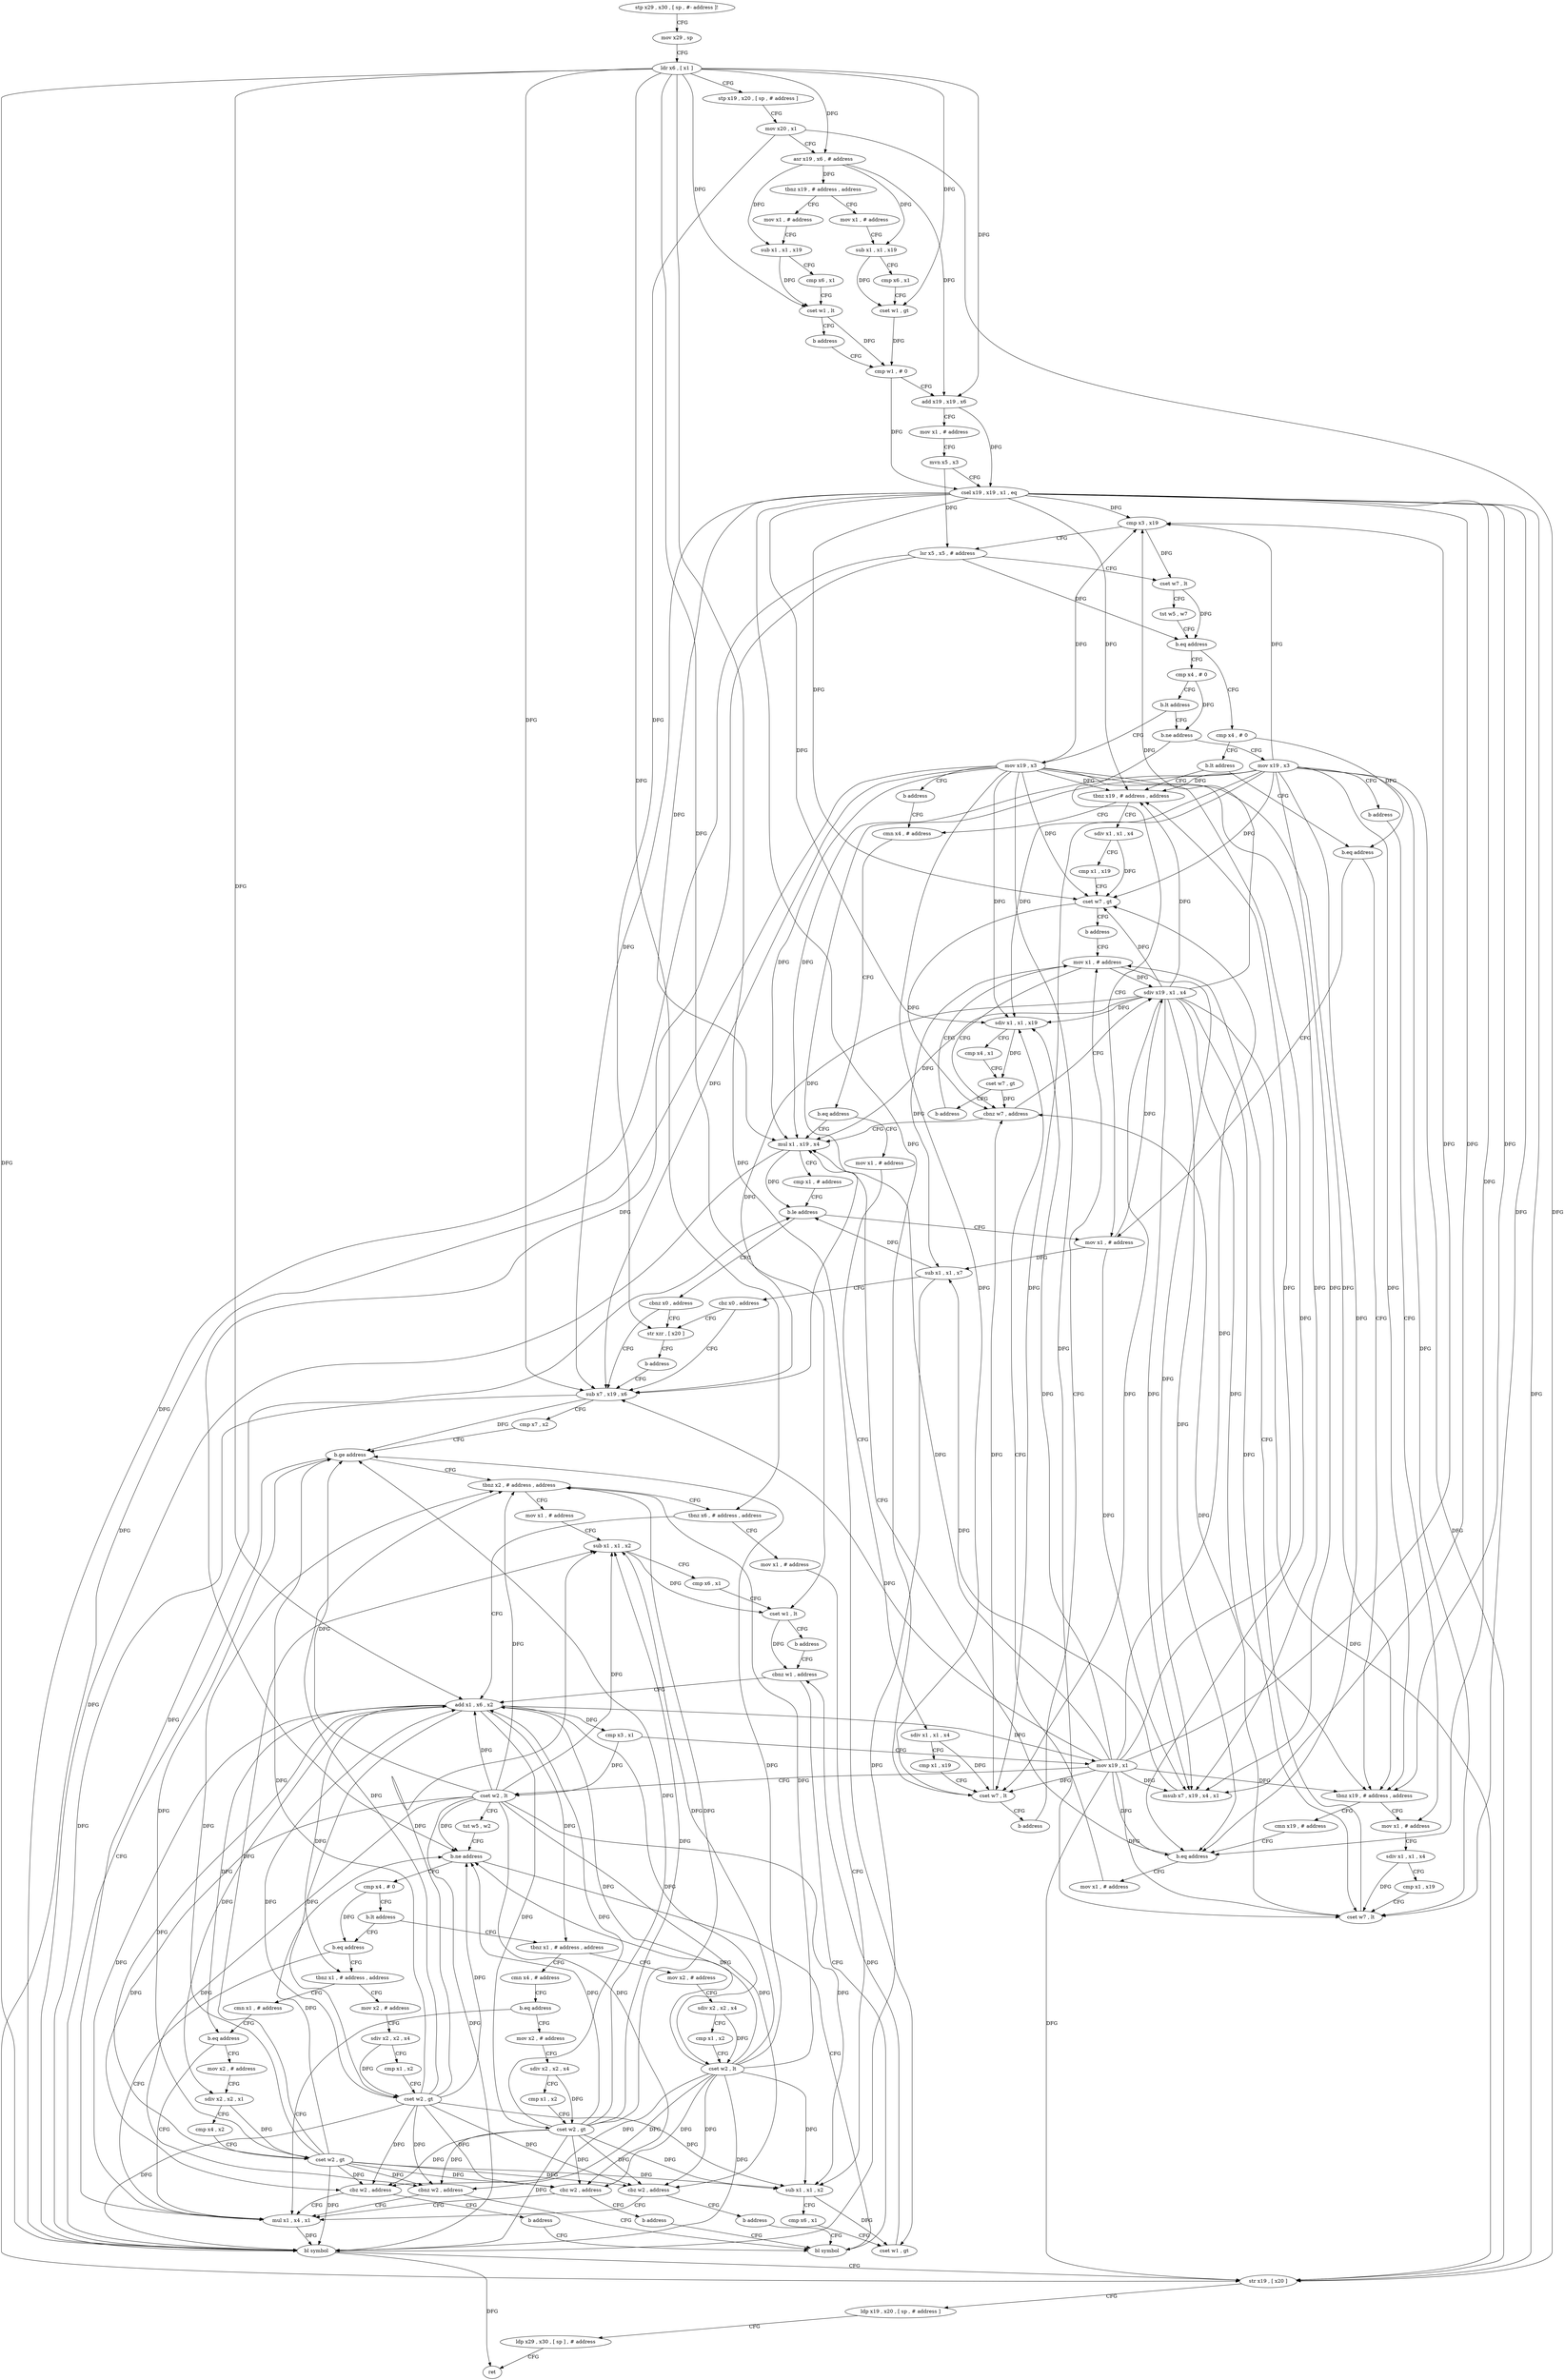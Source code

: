 digraph "func" {
"269200" [label = "stp x29 , x30 , [ sp , #- address ]!" ]
"269204" [label = "mov x29 , sp" ]
"269208" [label = "ldr x6 , [ x1 ]" ]
"269212" [label = "stp x19 , x20 , [ sp , # address ]" ]
"269216" [label = "mov x20 , x1" ]
"269220" [label = "asr x19 , x6 , # address" ]
"269224" [label = "tbnz x19 , # address , address" ]
"269504" [label = "mov x1 , # address" ]
"269228" [label = "mov x1 , # address" ]
"269508" [label = "sub x1 , x1 , x19" ]
"269512" [label = "cmp x6 , x1" ]
"269516" [label = "cset w1 , lt" ]
"269520" [label = "b address" ]
"269244" [label = "cmp w1 , # 0" ]
"269232" [label = "sub x1 , x1 , x19" ]
"269236" [label = "cmp x6 , x1" ]
"269240" [label = "cset w1 , gt" ]
"269248" [label = "add x19 , x19 , x6" ]
"269252" [label = "mov x1 , # address" ]
"269256" [label = "mvn x5 , x3" ]
"269260" [label = "csel x19 , x19 , x1 , eq" ]
"269264" [label = "cmp x3 , x19" ]
"269268" [label = "lsr x5 , x5 , # address" ]
"269272" [label = "cset w7 , lt" ]
"269276" [label = "tst w5 , w7" ]
"269280" [label = "b.eq address" ]
"269440" [label = "cmp x4 , # 0" ]
"269284" [label = "cmp x4 , # 0" ]
"269444" [label = "b.lt address" ]
"269592" [label = "tbnz x19 , # address , address" ]
"269448" [label = "b.eq address" ]
"269288" [label = "b.lt address" ]
"269632" [label = "mov x19 , x3" ]
"269292" [label = "b.ne address" ]
"269728" [label = "sdiv x1 , x1 , x4" ]
"269596" [label = "cmn x4 , # address" ]
"269296" [label = "mov x1 , # address" ]
"269452" [label = "tbnz x19 , # address , address" ]
"269636" [label = "b address" ]
"269624" [label = "mov x19 , x3" ]
"269732" [label = "cmp x1 , x19" ]
"269736" [label = "cset w7 , gt" ]
"269740" [label = "b address" ]
"269472" [label = "mov x1 , # address" ]
"269600" [label = "b.eq address" ]
"269480" [label = "mul x1 , x19 , x4" ]
"269604" [label = "mov x1 , # address" ]
"269300" [label = "sdiv x19 , x1 , x4" ]
"269640" [label = "cmn x19 , # address" ]
"269456" [label = "mov x1 , # address" ]
"269628" [label = "b address" ]
"269476" [label = "cbnz w7 , address" ]
"269484" [label = "cmp x1 , # address" ]
"269488" [label = "b.le address" ]
"269492" [label = "cbnz x0 , address" ]
"269608" [label = "sdiv x1 , x1 , x4" ]
"269612" [label = "cmp x1 , x19" ]
"269616" [label = "cset w7 , lt" ]
"269620" [label = "b address" ]
"269496" [label = "str xzr , [ x20 ]" ]
"269500" [label = "b address" ]
"269316" [label = "sub x7 , x19 , x6" ]
"269320" [label = "cmp x7 , x2" ]
"269324" [label = "b.ge address" ]
"269420" [label = "bl symbol" ]
"269328" [label = "tbnz x2 , # address , address" ]
"269644" [label = "b.eq address" ]
"269648" [label = "mov x1 , # address" ]
"269460" [label = "sdiv x1 , x1 , x4" ]
"269464" [label = "cmp x1 , x19" ]
"269468" [label = "cset w7 , lt" ]
"269304" [label = "msub x7 , x19 , x4 , x1" ]
"269308" [label = "sub x1 , x1 , x7" ]
"269312" [label = "cbz x0 , address" ]
"269424" [label = "str x19 , [ x20 ]" ]
"269428" [label = "ldp x19 , x20 , [ sp , # address ]" ]
"269432" [label = "ldp x29 , x30 , [ sp ] , # address" ]
"269436" [label = "ret" ]
"269528" [label = "mov x1 , # address" ]
"269332" [label = "tbnz x6 , # address , address" ]
"269652" [label = "sdiv x1 , x1 , x19" ]
"269656" [label = "cmp x4 , x1" ]
"269660" [label = "cset w7 , gt" ]
"269664" [label = "b address" ]
"269532" [label = "sub x1 , x1 , x2" ]
"269536" [label = "cmp x6 , x1" ]
"269540" [label = "cset w1 , lt" ]
"269544" [label = "b address" ]
"269352" [label = "cbnz w1 , address" ]
"269356" [label = "add x1 , x6 , x2" ]
"269336" [label = "mov x1 , # address" ]
"269744" [label = "bl symbol" ]
"269360" [label = "cmp x3 , x1" ]
"269364" [label = "mov x19 , x1" ]
"269368" [label = "cset w2 , lt" ]
"269372" [label = "tst w5 , w2" ]
"269376" [label = "b.ne address" ]
"269380" [label = "cmp x4 , # 0" ]
"269340" [label = "sub x1 , x1 , x2" ]
"269344" [label = "cmp x6 , x1" ]
"269348" [label = "cset w1 , gt" ]
"269384" [label = "b.lt address" ]
"269552" [label = "tbnz x1 , # address , address" ]
"269388" [label = "b.eq address" ]
"269672" [label = "mov x2 , # address" ]
"269556" [label = "cmn x4 , # address" ]
"269416" [label = "mul x1 , x4 , x1" ]
"269392" [label = "tbnz x1 , # address , address" ]
"269676" [label = "sdiv x2 , x2 , x4" ]
"269680" [label = "cmp x1 , x2" ]
"269684" [label = "cset w2 , lt" ]
"269688" [label = "cbz w2 , address" ]
"269692" [label = "b address" ]
"269560" [label = "b.eq address" ]
"269564" [label = "mov x2 , # address" ]
"269696" [label = "cmn x1 , # address" ]
"269396" [label = "mov x2 , # address" ]
"269568" [label = "sdiv x2 , x2 , x4" ]
"269572" [label = "cmp x1 , x2" ]
"269576" [label = "cset w2 , gt" ]
"269580" [label = "cbz w2 , address" ]
"269584" [label = "b address" ]
"269700" [label = "b.eq address" ]
"269704" [label = "mov x2 , # address" ]
"269400" [label = "sdiv x2 , x2 , x4" ]
"269404" [label = "cmp x1 , x2" ]
"269408" [label = "cset w2 , gt" ]
"269412" [label = "cbnz w2 , address" ]
"269708" [label = "sdiv x2 , x2 , x1" ]
"269712" [label = "cmp x4 , x2" ]
"269716" [label = "cset w2 , gt" ]
"269720" [label = "cbz w2 , address" ]
"269724" [label = "b address" ]
"269200" -> "269204" [ label = "CFG" ]
"269204" -> "269208" [ label = "CFG" ]
"269208" -> "269212" [ label = "CFG" ]
"269208" -> "269220" [ label = "DFG" ]
"269208" -> "269516" [ label = "DFG" ]
"269208" -> "269240" [ label = "DFG" ]
"269208" -> "269248" [ label = "DFG" ]
"269208" -> "269316" [ label = "DFG" ]
"269208" -> "269420" [ label = "DFG" ]
"269208" -> "269540" [ label = "DFG" ]
"269208" -> "269332" [ label = "DFG" ]
"269208" -> "269356" [ label = "DFG" ]
"269208" -> "269348" [ label = "DFG" ]
"269212" -> "269216" [ label = "CFG" ]
"269216" -> "269220" [ label = "CFG" ]
"269216" -> "269496" [ label = "DFG" ]
"269216" -> "269424" [ label = "DFG" ]
"269220" -> "269224" [ label = "DFG" ]
"269220" -> "269508" [ label = "DFG" ]
"269220" -> "269232" [ label = "DFG" ]
"269220" -> "269248" [ label = "DFG" ]
"269224" -> "269504" [ label = "CFG" ]
"269224" -> "269228" [ label = "CFG" ]
"269504" -> "269508" [ label = "CFG" ]
"269228" -> "269232" [ label = "CFG" ]
"269508" -> "269512" [ label = "CFG" ]
"269508" -> "269516" [ label = "DFG" ]
"269512" -> "269516" [ label = "CFG" ]
"269516" -> "269520" [ label = "CFG" ]
"269516" -> "269244" [ label = "DFG" ]
"269520" -> "269244" [ label = "CFG" ]
"269244" -> "269248" [ label = "CFG" ]
"269244" -> "269260" [ label = "DFG" ]
"269232" -> "269236" [ label = "CFG" ]
"269232" -> "269240" [ label = "DFG" ]
"269236" -> "269240" [ label = "CFG" ]
"269240" -> "269244" [ label = "DFG" ]
"269248" -> "269252" [ label = "CFG" ]
"269248" -> "269260" [ label = "DFG" ]
"269252" -> "269256" [ label = "CFG" ]
"269256" -> "269260" [ label = "CFG" ]
"269256" -> "269268" [ label = "DFG" ]
"269260" -> "269264" [ label = "DFG" ]
"269260" -> "269592" [ label = "DFG" ]
"269260" -> "269736" [ label = "DFG" ]
"269260" -> "269452" [ label = "DFG" ]
"269260" -> "269480" [ label = "DFG" ]
"269260" -> "269616" [ label = "DFG" ]
"269260" -> "269304" [ label = "DFG" ]
"269260" -> "269644" [ label = "DFG" ]
"269260" -> "269468" [ label = "DFG" ]
"269260" -> "269316" [ label = "DFG" ]
"269260" -> "269652" [ label = "DFG" ]
"269260" -> "269424" [ label = "DFG" ]
"269264" -> "269268" [ label = "CFG" ]
"269264" -> "269272" [ label = "DFG" ]
"269268" -> "269272" [ label = "CFG" ]
"269268" -> "269280" [ label = "DFG" ]
"269268" -> "269420" [ label = "DFG" ]
"269268" -> "269376" [ label = "DFG" ]
"269272" -> "269276" [ label = "CFG" ]
"269272" -> "269280" [ label = "DFG" ]
"269276" -> "269280" [ label = "CFG" ]
"269280" -> "269440" [ label = "CFG" ]
"269280" -> "269284" [ label = "CFG" ]
"269440" -> "269444" [ label = "CFG" ]
"269440" -> "269448" [ label = "DFG" ]
"269284" -> "269288" [ label = "CFG" ]
"269284" -> "269292" [ label = "DFG" ]
"269444" -> "269592" [ label = "CFG" ]
"269444" -> "269448" [ label = "CFG" ]
"269592" -> "269728" [ label = "CFG" ]
"269592" -> "269596" [ label = "CFG" ]
"269448" -> "269296" [ label = "CFG" ]
"269448" -> "269452" [ label = "CFG" ]
"269288" -> "269632" [ label = "CFG" ]
"269288" -> "269292" [ label = "CFG" ]
"269632" -> "269636" [ label = "CFG" ]
"269632" -> "269264" [ label = "DFG" ]
"269632" -> "269592" [ label = "DFG" ]
"269632" -> "269736" [ label = "DFG" ]
"269632" -> "269452" [ label = "DFG" ]
"269632" -> "269480" [ label = "DFG" ]
"269632" -> "269616" [ label = "DFG" ]
"269632" -> "269304" [ label = "DFG" ]
"269632" -> "269644" [ label = "DFG" ]
"269632" -> "269468" [ label = "DFG" ]
"269632" -> "269316" [ label = "DFG" ]
"269632" -> "269652" [ label = "DFG" ]
"269632" -> "269424" [ label = "DFG" ]
"269292" -> "269624" [ label = "CFG" ]
"269292" -> "269296" [ label = "CFG" ]
"269728" -> "269732" [ label = "CFG" ]
"269728" -> "269736" [ label = "DFG" ]
"269596" -> "269600" [ label = "CFG" ]
"269296" -> "269300" [ label = "DFG" ]
"269296" -> "269304" [ label = "DFG" ]
"269296" -> "269308" [ label = "DFG" ]
"269452" -> "269640" [ label = "CFG" ]
"269452" -> "269456" [ label = "CFG" ]
"269636" -> "269596" [ label = "CFG" ]
"269624" -> "269628" [ label = "CFG" ]
"269624" -> "269264" [ label = "DFG" ]
"269624" -> "269592" [ label = "DFG" ]
"269624" -> "269736" [ label = "DFG" ]
"269624" -> "269452" [ label = "DFG" ]
"269624" -> "269480" [ label = "DFG" ]
"269624" -> "269616" [ label = "DFG" ]
"269624" -> "269304" [ label = "DFG" ]
"269624" -> "269644" [ label = "DFG" ]
"269624" -> "269468" [ label = "DFG" ]
"269624" -> "269316" [ label = "DFG" ]
"269624" -> "269652" [ label = "DFG" ]
"269624" -> "269424" [ label = "DFG" ]
"269732" -> "269736" [ label = "CFG" ]
"269736" -> "269740" [ label = "CFG" ]
"269736" -> "269476" [ label = "DFG" ]
"269740" -> "269472" [ label = "CFG" ]
"269472" -> "269476" [ label = "CFG" ]
"269472" -> "269300" [ label = "DFG" ]
"269472" -> "269304" [ label = "DFG" ]
"269472" -> "269308" [ label = "DFG" ]
"269600" -> "269480" [ label = "CFG" ]
"269600" -> "269604" [ label = "CFG" ]
"269480" -> "269484" [ label = "CFG" ]
"269480" -> "269488" [ label = "DFG" ]
"269480" -> "269420" [ label = "DFG" ]
"269604" -> "269608" [ label = "CFG" ]
"269300" -> "269304" [ label = "DFG" ]
"269300" -> "269264" [ label = "DFG" ]
"269300" -> "269592" [ label = "DFG" ]
"269300" -> "269736" [ label = "DFG" ]
"269300" -> "269452" [ label = "DFG" ]
"269300" -> "269616" [ label = "DFG" ]
"269300" -> "269480" [ label = "DFG" ]
"269300" -> "269644" [ label = "DFG" ]
"269300" -> "269468" [ label = "DFG" ]
"269300" -> "269316" [ label = "DFG" ]
"269300" -> "269652" [ label = "DFG" ]
"269300" -> "269424" [ label = "DFG" ]
"269640" -> "269644" [ label = "CFG" ]
"269456" -> "269460" [ label = "CFG" ]
"269628" -> "269456" [ label = "CFG" ]
"269476" -> "269300" [ label = "CFG" ]
"269476" -> "269480" [ label = "CFG" ]
"269484" -> "269488" [ label = "CFG" ]
"269488" -> "269296" [ label = "CFG" ]
"269488" -> "269492" [ label = "CFG" ]
"269492" -> "269316" [ label = "CFG" ]
"269492" -> "269496" [ label = "CFG" ]
"269608" -> "269612" [ label = "CFG" ]
"269608" -> "269616" [ label = "DFG" ]
"269612" -> "269616" [ label = "CFG" ]
"269616" -> "269620" [ label = "CFG" ]
"269616" -> "269476" [ label = "DFG" ]
"269620" -> "269472" [ label = "CFG" ]
"269496" -> "269500" [ label = "CFG" ]
"269500" -> "269316" [ label = "CFG" ]
"269316" -> "269320" [ label = "CFG" ]
"269316" -> "269324" [ label = "DFG" ]
"269316" -> "269420" [ label = "DFG" ]
"269320" -> "269324" [ label = "CFG" ]
"269324" -> "269420" [ label = "CFG" ]
"269324" -> "269328" [ label = "CFG" ]
"269420" -> "269424" [ label = "CFG" ]
"269420" -> "269436" [ label = "DFG" ]
"269328" -> "269528" [ label = "CFG" ]
"269328" -> "269332" [ label = "CFG" ]
"269644" -> "269480" [ label = "CFG" ]
"269644" -> "269648" [ label = "CFG" ]
"269648" -> "269652" [ label = "CFG" ]
"269460" -> "269464" [ label = "CFG" ]
"269460" -> "269468" [ label = "DFG" ]
"269464" -> "269468" [ label = "CFG" ]
"269468" -> "269472" [ label = "CFG" ]
"269468" -> "269476" [ label = "DFG" ]
"269304" -> "269308" [ label = "DFG" ]
"269308" -> "269312" [ label = "CFG" ]
"269308" -> "269488" [ label = "DFG" ]
"269308" -> "269420" [ label = "DFG" ]
"269312" -> "269496" [ label = "CFG" ]
"269312" -> "269316" [ label = "CFG" ]
"269424" -> "269428" [ label = "CFG" ]
"269428" -> "269432" [ label = "CFG" ]
"269432" -> "269436" [ label = "CFG" ]
"269528" -> "269532" [ label = "CFG" ]
"269332" -> "269356" [ label = "CFG" ]
"269332" -> "269336" [ label = "CFG" ]
"269652" -> "269656" [ label = "CFG" ]
"269652" -> "269660" [ label = "DFG" ]
"269656" -> "269660" [ label = "CFG" ]
"269660" -> "269664" [ label = "CFG" ]
"269660" -> "269476" [ label = "DFG" ]
"269664" -> "269472" [ label = "CFG" ]
"269532" -> "269536" [ label = "CFG" ]
"269532" -> "269540" [ label = "DFG" ]
"269536" -> "269540" [ label = "CFG" ]
"269540" -> "269544" [ label = "CFG" ]
"269540" -> "269352" [ label = "DFG" ]
"269544" -> "269352" [ label = "CFG" ]
"269352" -> "269744" [ label = "CFG" ]
"269352" -> "269356" [ label = "CFG" ]
"269356" -> "269360" [ label = "DFG" ]
"269356" -> "269364" [ label = "DFG" ]
"269356" -> "269552" [ label = "DFG" ]
"269356" -> "269684" [ label = "DFG" ]
"269356" -> "269416" [ label = "DFG" ]
"269356" -> "269392" [ label = "DFG" ]
"269356" -> "269576" [ label = "DFG" ]
"269356" -> "269700" [ label = "DFG" ]
"269356" -> "269408" [ label = "DFG" ]
"269356" -> "269708" [ label = "DFG" ]
"269336" -> "269340" [ label = "CFG" ]
"269360" -> "269364" [ label = "CFG" ]
"269360" -> "269368" [ label = "DFG" ]
"269364" -> "269368" [ label = "CFG" ]
"269364" -> "269264" [ label = "DFG" ]
"269364" -> "269592" [ label = "DFG" ]
"269364" -> "269736" [ label = "DFG" ]
"269364" -> "269452" [ label = "DFG" ]
"269364" -> "269616" [ label = "DFG" ]
"269364" -> "269644" [ label = "DFG" ]
"269364" -> "269468" [ label = "DFG" ]
"269364" -> "269652" [ label = "DFG" ]
"269364" -> "269424" [ label = "DFG" ]
"269364" -> "269480" [ label = "DFG" ]
"269364" -> "269304" [ label = "DFG" ]
"269364" -> "269316" [ label = "DFG" ]
"269368" -> "269372" [ label = "CFG" ]
"269368" -> "269324" [ label = "DFG" ]
"269368" -> "269328" [ label = "DFG" ]
"269368" -> "269532" [ label = "DFG" ]
"269368" -> "269356" [ label = "DFG" ]
"269368" -> "269340" [ label = "DFG" ]
"269368" -> "269420" [ label = "DFG" ]
"269368" -> "269376" [ label = "DFG" ]
"269368" -> "269688" [ label = "DFG" ]
"269368" -> "269580" [ label = "DFG" ]
"269368" -> "269412" [ label = "DFG" ]
"269368" -> "269720" [ label = "DFG" ]
"269372" -> "269376" [ label = "CFG" ]
"269376" -> "269744" [ label = "CFG" ]
"269376" -> "269380" [ label = "CFG" ]
"269380" -> "269384" [ label = "CFG" ]
"269380" -> "269388" [ label = "DFG" ]
"269340" -> "269344" [ label = "CFG" ]
"269340" -> "269348" [ label = "DFG" ]
"269344" -> "269348" [ label = "CFG" ]
"269348" -> "269352" [ label = "DFG" ]
"269384" -> "269552" [ label = "CFG" ]
"269384" -> "269388" [ label = "CFG" ]
"269552" -> "269672" [ label = "CFG" ]
"269552" -> "269556" [ label = "CFG" ]
"269388" -> "269416" [ label = "CFG" ]
"269388" -> "269392" [ label = "CFG" ]
"269672" -> "269676" [ label = "CFG" ]
"269556" -> "269560" [ label = "CFG" ]
"269416" -> "269420" [ label = "DFG" ]
"269416" -> "269488" [ label = "DFG" ]
"269392" -> "269696" [ label = "CFG" ]
"269392" -> "269396" [ label = "CFG" ]
"269676" -> "269680" [ label = "CFG" ]
"269676" -> "269684" [ label = "DFG" ]
"269680" -> "269684" [ label = "CFG" ]
"269684" -> "269688" [ label = "DFG" ]
"269684" -> "269324" [ label = "DFG" ]
"269684" -> "269328" [ label = "DFG" ]
"269684" -> "269532" [ label = "DFG" ]
"269684" -> "269356" [ label = "DFG" ]
"269684" -> "269340" [ label = "DFG" ]
"269684" -> "269376" [ label = "DFG" ]
"269684" -> "269420" [ label = "DFG" ]
"269684" -> "269580" [ label = "DFG" ]
"269684" -> "269412" [ label = "DFG" ]
"269684" -> "269720" [ label = "DFG" ]
"269688" -> "269416" [ label = "CFG" ]
"269688" -> "269692" [ label = "CFG" ]
"269692" -> "269744" [ label = "CFG" ]
"269560" -> "269416" [ label = "CFG" ]
"269560" -> "269564" [ label = "CFG" ]
"269564" -> "269568" [ label = "CFG" ]
"269696" -> "269700" [ label = "CFG" ]
"269396" -> "269400" [ label = "CFG" ]
"269568" -> "269572" [ label = "CFG" ]
"269568" -> "269576" [ label = "DFG" ]
"269572" -> "269576" [ label = "CFG" ]
"269576" -> "269580" [ label = "DFG" ]
"269576" -> "269324" [ label = "DFG" ]
"269576" -> "269328" [ label = "DFG" ]
"269576" -> "269532" [ label = "DFG" ]
"269576" -> "269356" [ label = "DFG" ]
"269576" -> "269340" [ label = "DFG" ]
"269576" -> "269376" [ label = "DFG" ]
"269576" -> "269688" [ label = "DFG" ]
"269576" -> "269420" [ label = "DFG" ]
"269576" -> "269412" [ label = "DFG" ]
"269576" -> "269720" [ label = "DFG" ]
"269580" -> "269416" [ label = "CFG" ]
"269580" -> "269584" [ label = "CFG" ]
"269584" -> "269744" [ label = "CFG" ]
"269700" -> "269416" [ label = "CFG" ]
"269700" -> "269704" [ label = "CFG" ]
"269704" -> "269708" [ label = "CFG" ]
"269400" -> "269404" [ label = "CFG" ]
"269400" -> "269408" [ label = "DFG" ]
"269404" -> "269408" [ label = "CFG" ]
"269408" -> "269412" [ label = "DFG" ]
"269408" -> "269324" [ label = "DFG" ]
"269408" -> "269328" [ label = "DFG" ]
"269408" -> "269532" [ label = "DFG" ]
"269408" -> "269356" [ label = "DFG" ]
"269408" -> "269340" [ label = "DFG" ]
"269408" -> "269376" [ label = "DFG" ]
"269408" -> "269688" [ label = "DFG" ]
"269408" -> "269420" [ label = "DFG" ]
"269408" -> "269580" [ label = "DFG" ]
"269408" -> "269720" [ label = "DFG" ]
"269412" -> "269744" [ label = "CFG" ]
"269412" -> "269416" [ label = "CFG" ]
"269708" -> "269712" [ label = "CFG" ]
"269708" -> "269716" [ label = "DFG" ]
"269712" -> "269716" [ label = "CFG" ]
"269716" -> "269720" [ label = "DFG" ]
"269716" -> "269324" [ label = "DFG" ]
"269716" -> "269328" [ label = "DFG" ]
"269716" -> "269532" [ label = "DFG" ]
"269716" -> "269356" [ label = "DFG" ]
"269716" -> "269340" [ label = "DFG" ]
"269716" -> "269376" [ label = "DFG" ]
"269716" -> "269688" [ label = "DFG" ]
"269716" -> "269580" [ label = "DFG" ]
"269716" -> "269420" [ label = "DFG" ]
"269716" -> "269412" [ label = "DFG" ]
"269720" -> "269416" [ label = "CFG" ]
"269720" -> "269724" [ label = "CFG" ]
"269724" -> "269744" [ label = "CFG" ]
}
